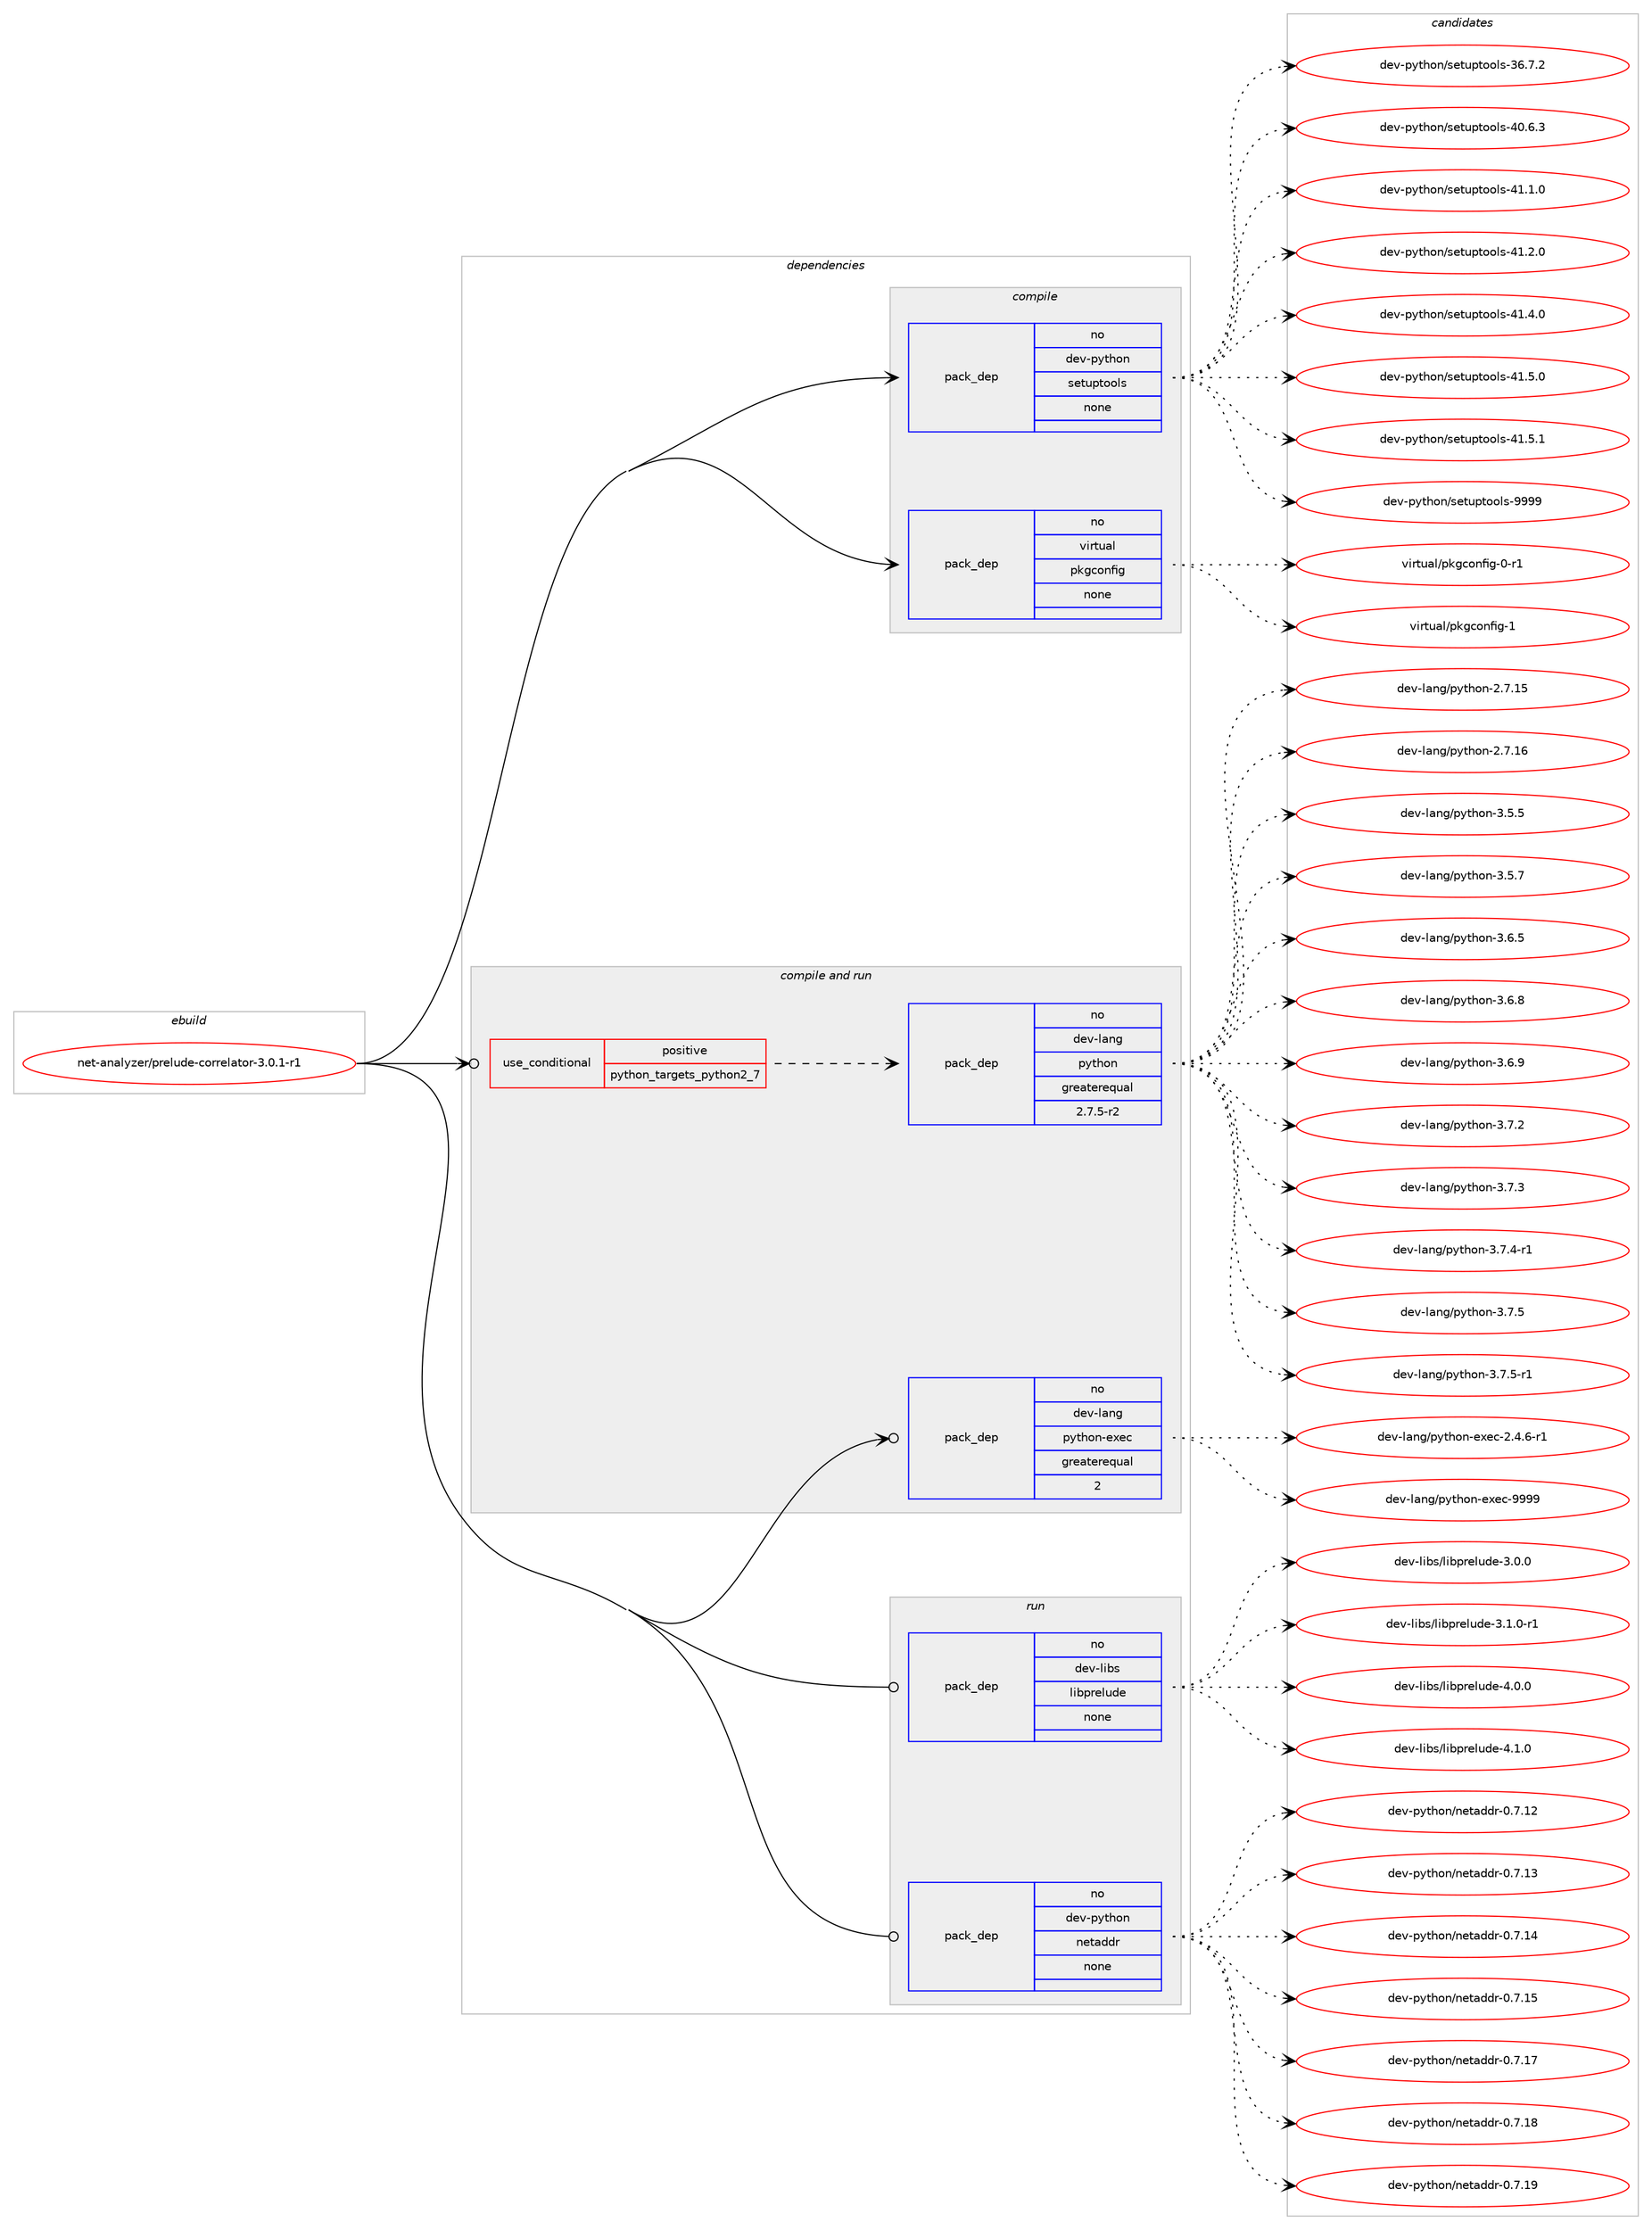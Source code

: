 digraph prolog {

# *************
# Graph options
# *************

newrank=true;
concentrate=true;
compound=true;
graph [rankdir=LR,fontname=Helvetica,fontsize=10,ranksep=1.5];#, ranksep=2.5, nodesep=0.2];
edge  [arrowhead=vee];
node  [fontname=Helvetica,fontsize=10];

# **********
# The ebuild
# **********

subgraph cluster_leftcol {
color=gray;
rank=same;
label=<<i>ebuild</i>>;
id [label="net-analyzer/prelude-correlator-3.0.1-r1", color=red, width=4, href="../net-analyzer/prelude-correlator-3.0.1-r1.svg"];
}

# ****************
# The dependencies
# ****************

subgraph cluster_midcol {
color=gray;
label=<<i>dependencies</i>>;
subgraph cluster_compile {
fillcolor="#eeeeee";
style=filled;
label=<<i>compile</i>>;
subgraph pack602776 {
dependency815420 [label=<<TABLE BORDER="0" CELLBORDER="1" CELLSPACING="0" CELLPADDING="4" WIDTH="220"><TR><TD ROWSPAN="6" CELLPADDING="30">pack_dep</TD></TR><TR><TD WIDTH="110">no</TD></TR><TR><TD>dev-python</TD></TR><TR><TD>setuptools</TD></TR><TR><TD>none</TD></TR><TR><TD></TD></TR></TABLE>>, shape=none, color=blue];
}
id:e -> dependency815420:w [weight=20,style="solid",arrowhead="vee"];
subgraph pack602777 {
dependency815421 [label=<<TABLE BORDER="0" CELLBORDER="1" CELLSPACING="0" CELLPADDING="4" WIDTH="220"><TR><TD ROWSPAN="6" CELLPADDING="30">pack_dep</TD></TR><TR><TD WIDTH="110">no</TD></TR><TR><TD>virtual</TD></TR><TR><TD>pkgconfig</TD></TR><TR><TD>none</TD></TR><TR><TD></TD></TR></TABLE>>, shape=none, color=blue];
}
id:e -> dependency815421:w [weight=20,style="solid",arrowhead="vee"];
}
subgraph cluster_compileandrun {
fillcolor="#eeeeee";
style=filled;
label=<<i>compile and run</i>>;
subgraph cond198398 {
dependency815422 [label=<<TABLE BORDER="0" CELLBORDER="1" CELLSPACING="0" CELLPADDING="4"><TR><TD ROWSPAN="3" CELLPADDING="10">use_conditional</TD></TR><TR><TD>positive</TD></TR><TR><TD>python_targets_python2_7</TD></TR></TABLE>>, shape=none, color=red];
subgraph pack602778 {
dependency815423 [label=<<TABLE BORDER="0" CELLBORDER="1" CELLSPACING="0" CELLPADDING="4" WIDTH="220"><TR><TD ROWSPAN="6" CELLPADDING="30">pack_dep</TD></TR><TR><TD WIDTH="110">no</TD></TR><TR><TD>dev-lang</TD></TR><TR><TD>python</TD></TR><TR><TD>greaterequal</TD></TR><TR><TD>2.7.5-r2</TD></TR></TABLE>>, shape=none, color=blue];
}
dependency815422:e -> dependency815423:w [weight=20,style="dashed",arrowhead="vee"];
}
id:e -> dependency815422:w [weight=20,style="solid",arrowhead="odotvee"];
subgraph pack602779 {
dependency815424 [label=<<TABLE BORDER="0" CELLBORDER="1" CELLSPACING="0" CELLPADDING="4" WIDTH="220"><TR><TD ROWSPAN="6" CELLPADDING="30">pack_dep</TD></TR><TR><TD WIDTH="110">no</TD></TR><TR><TD>dev-lang</TD></TR><TR><TD>python-exec</TD></TR><TR><TD>greaterequal</TD></TR><TR><TD>2</TD></TR></TABLE>>, shape=none, color=blue];
}
id:e -> dependency815424:w [weight=20,style="solid",arrowhead="odotvee"];
}
subgraph cluster_run {
fillcolor="#eeeeee";
style=filled;
label=<<i>run</i>>;
subgraph pack602780 {
dependency815425 [label=<<TABLE BORDER="0" CELLBORDER="1" CELLSPACING="0" CELLPADDING="4" WIDTH="220"><TR><TD ROWSPAN="6" CELLPADDING="30">pack_dep</TD></TR><TR><TD WIDTH="110">no</TD></TR><TR><TD>dev-libs</TD></TR><TR><TD>libprelude</TD></TR><TR><TD>none</TD></TR><TR><TD></TD></TR></TABLE>>, shape=none, color=blue];
}
id:e -> dependency815425:w [weight=20,style="solid",arrowhead="odot"];
subgraph pack602781 {
dependency815426 [label=<<TABLE BORDER="0" CELLBORDER="1" CELLSPACING="0" CELLPADDING="4" WIDTH="220"><TR><TD ROWSPAN="6" CELLPADDING="30">pack_dep</TD></TR><TR><TD WIDTH="110">no</TD></TR><TR><TD>dev-python</TD></TR><TR><TD>netaddr</TD></TR><TR><TD>none</TD></TR><TR><TD></TD></TR></TABLE>>, shape=none, color=blue];
}
id:e -> dependency815426:w [weight=20,style="solid",arrowhead="odot"];
}
}

# **************
# The candidates
# **************

subgraph cluster_choices {
rank=same;
color=gray;
label=<<i>candidates</i>>;

subgraph choice602776 {
color=black;
nodesep=1;
choice100101118451121211161041111104711510111611711211611111110811545515446554650 [label="dev-python/setuptools-36.7.2", color=red, width=4,href="../dev-python/setuptools-36.7.2.svg"];
choice100101118451121211161041111104711510111611711211611111110811545524846544651 [label="dev-python/setuptools-40.6.3", color=red, width=4,href="../dev-python/setuptools-40.6.3.svg"];
choice100101118451121211161041111104711510111611711211611111110811545524946494648 [label="dev-python/setuptools-41.1.0", color=red, width=4,href="../dev-python/setuptools-41.1.0.svg"];
choice100101118451121211161041111104711510111611711211611111110811545524946504648 [label="dev-python/setuptools-41.2.0", color=red, width=4,href="../dev-python/setuptools-41.2.0.svg"];
choice100101118451121211161041111104711510111611711211611111110811545524946524648 [label="dev-python/setuptools-41.4.0", color=red, width=4,href="../dev-python/setuptools-41.4.0.svg"];
choice100101118451121211161041111104711510111611711211611111110811545524946534648 [label="dev-python/setuptools-41.5.0", color=red, width=4,href="../dev-python/setuptools-41.5.0.svg"];
choice100101118451121211161041111104711510111611711211611111110811545524946534649 [label="dev-python/setuptools-41.5.1", color=red, width=4,href="../dev-python/setuptools-41.5.1.svg"];
choice10010111845112121116104111110471151011161171121161111111081154557575757 [label="dev-python/setuptools-9999", color=red, width=4,href="../dev-python/setuptools-9999.svg"];
dependency815420:e -> choice100101118451121211161041111104711510111611711211611111110811545515446554650:w [style=dotted,weight="100"];
dependency815420:e -> choice100101118451121211161041111104711510111611711211611111110811545524846544651:w [style=dotted,weight="100"];
dependency815420:e -> choice100101118451121211161041111104711510111611711211611111110811545524946494648:w [style=dotted,weight="100"];
dependency815420:e -> choice100101118451121211161041111104711510111611711211611111110811545524946504648:w [style=dotted,weight="100"];
dependency815420:e -> choice100101118451121211161041111104711510111611711211611111110811545524946524648:w [style=dotted,weight="100"];
dependency815420:e -> choice100101118451121211161041111104711510111611711211611111110811545524946534648:w [style=dotted,weight="100"];
dependency815420:e -> choice100101118451121211161041111104711510111611711211611111110811545524946534649:w [style=dotted,weight="100"];
dependency815420:e -> choice10010111845112121116104111110471151011161171121161111111081154557575757:w [style=dotted,weight="100"];
}
subgraph choice602777 {
color=black;
nodesep=1;
choice11810511411611797108471121071039911111010210510345484511449 [label="virtual/pkgconfig-0-r1", color=red, width=4,href="../virtual/pkgconfig-0-r1.svg"];
choice1181051141161179710847112107103991111101021051034549 [label="virtual/pkgconfig-1", color=red, width=4,href="../virtual/pkgconfig-1.svg"];
dependency815421:e -> choice11810511411611797108471121071039911111010210510345484511449:w [style=dotted,weight="100"];
dependency815421:e -> choice1181051141161179710847112107103991111101021051034549:w [style=dotted,weight="100"];
}
subgraph choice602778 {
color=black;
nodesep=1;
choice10010111845108971101034711212111610411111045504655464953 [label="dev-lang/python-2.7.15", color=red, width=4,href="../dev-lang/python-2.7.15.svg"];
choice10010111845108971101034711212111610411111045504655464954 [label="dev-lang/python-2.7.16", color=red, width=4,href="../dev-lang/python-2.7.16.svg"];
choice100101118451089711010347112121116104111110455146534653 [label="dev-lang/python-3.5.5", color=red, width=4,href="../dev-lang/python-3.5.5.svg"];
choice100101118451089711010347112121116104111110455146534655 [label="dev-lang/python-3.5.7", color=red, width=4,href="../dev-lang/python-3.5.7.svg"];
choice100101118451089711010347112121116104111110455146544653 [label="dev-lang/python-3.6.5", color=red, width=4,href="../dev-lang/python-3.6.5.svg"];
choice100101118451089711010347112121116104111110455146544656 [label="dev-lang/python-3.6.8", color=red, width=4,href="../dev-lang/python-3.6.8.svg"];
choice100101118451089711010347112121116104111110455146544657 [label="dev-lang/python-3.6.9", color=red, width=4,href="../dev-lang/python-3.6.9.svg"];
choice100101118451089711010347112121116104111110455146554650 [label="dev-lang/python-3.7.2", color=red, width=4,href="../dev-lang/python-3.7.2.svg"];
choice100101118451089711010347112121116104111110455146554651 [label="dev-lang/python-3.7.3", color=red, width=4,href="../dev-lang/python-3.7.3.svg"];
choice1001011184510897110103471121211161041111104551465546524511449 [label="dev-lang/python-3.7.4-r1", color=red, width=4,href="../dev-lang/python-3.7.4-r1.svg"];
choice100101118451089711010347112121116104111110455146554653 [label="dev-lang/python-3.7.5", color=red, width=4,href="../dev-lang/python-3.7.5.svg"];
choice1001011184510897110103471121211161041111104551465546534511449 [label="dev-lang/python-3.7.5-r1", color=red, width=4,href="../dev-lang/python-3.7.5-r1.svg"];
dependency815423:e -> choice10010111845108971101034711212111610411111045504655464953:w [style=dotted,weight="100"];
dependency815423:e -> choice10010111845108971101034711212111610411111045504655464954:w [style=dotted,weight="100"];
dependency815423:e -> choice100101118451089711010347112121116104111110455146534653:w [style=dotted,weight="100"];
dependency815423:e -> choice100101118451089711010347112121116104111110455146534655:w [style=dotted,weight="100"];
dependency815423:e -> choice100101118451089711010347112121116104111110455146544653:w [style=dotted,weight="100"];
dependency815423:e -> choice100101118451089711010347112121116104111110455146544656:w [style=dotted,weight="100"];
dependency815423:e -> choice100101118451089711010347112121116104111110455146544657:w [style=dotted,weight="100"];
dependency815423:e -> choice100101118451089711010347112121116104111110455146554650:w [style=dotted,weight="100"];
dependency815423:e -> choice100101118451089711010347112121116104111110455146554651:w [style=dotted,weight="100"];
dependency815423:e -> choice1001011184510897110103471121211161041111104551465546524511449:w [style=dotted,weight="100"];
dependency815423:e -> choice100101118451089711010347112121116104111110455146554653:w [style=dotted,weight="100"];
dependency815423:e -> choice1001011184510897110103471121211161041111104551465546534511449:w [style=dotted,weight="100"];
}
subgraph choice602779 {
color=black;
nodesep=1;
choice10010111845108971101034711212111610411111045101120101994550465246544511449 [label="dev-lang/python-exec-2.4.6-r1", color=red, width=4,href="../dev-lang/python-exec-2.4.6-r1.svg"];
choice10010111845108971101034711212111610411111045101120101994557575757 [label="dev-lang/python-exec-9999", color=red, width=4,href="../dev-lang/python-exec-9999.svg"];
dependency815424:e -> choice10010111845108971101034711212111610411111045101120101994550465246544511449:w [style=dotted,weight="100"];
dependency815424:e -> choice10010111845108971101034711212111610411111045101120101994557575757:w [style=dotted,weight="100"];
}
subgraph choice602780 {
color=black;
nodesep=1;
choice10010111845108105981154710810598112114101108117100101455146484648 [label="dev-libs/libprelude-3.0.0", color=red, width=4,href="../dev-libs/libprelude-3.0.0.svg"];
choice100101118451081059811547108105981121141011081171001014551464946484511449 [label="dev-libs/libprelude-3.1.0-r1", color=red, width=4,href="../dev-libs/libprelude-3.1.0-r1.svg"];
choice10010111845108105981154710810598112114101108117100101455246484648 [label="dev-libs/libprelude-4.0.0", color=red, width=4,href="../dev-libs/libprelude-4.0.0.svg"];
choice10010111845108105981154710810598112114101108117100101455246494648 [label="dev-libs/libprelude-4.1.0", color=red, width=4,href="../dev-libs/libprelude-4.1.0.svg"];
dependency815425:e -> choice10010111845108105981154710810598112114101108117100101455146484648:w [style=dotted,weight="100"];
dependency815425:e -> choice100101118451081059811547108105981121141011081171001014551464946484511449:w [style=dotted,weight="100"];
dependency815425:e -> choice10010111845108105981154710810598112114101108117100101455246484648:w [style=dotted,weight="100"];
dependency815425:e -> choice10010111845108105981154710810598112114101108117100101455246494648:w [style=dotted,weight="100"];
}
subgraph choice602781 {
color=black;
nodesep=1;
choice10010111845112121116104111110471101011169710010011445484655464950 [label="dev-python/netaddr-0.7.12", color=red, width=4,href="../dev-python/netaddr-0.7.12.svg"];
choice10010111845112121116104111110471101011169710010011445484655464951 [label="dev-python/netaddr-0.7.13", color=red, width=4,href="../dev-python/netaddr-0.7.13.svg"];
choice10010111845112121116104111110471101011169710010011445484655464952 [label="dev-python/netaddr-0.7.14", color=red, width=4,href="../dev-python/netaddr-0.7.14.svg"];
choice10010111845112121116104111110471101011169710010011445484655464953 [label="dev-python/netaddr-0.7.15", color=red, width=4,href="../dev-python/netaddr-0.7.15.svg"];
choice10010111845112121116104111110471101011169710010011445484655464955 [label="dev-python/netaddr-0.7.17", color=red, width=4,href="../dev-python/netaddr-0.7.17.svg"];
choice10010111845112121116104111110471101011169710010011445484655464956 [label="dev-python/netaddr-0.7.18", color=red, width=4,href="../dev-python/netaddr-0.7.18.svg"];
choice10010111845112121116104111110471101011169710010011445484655464957 [label="dev-python/netaddr-0.7.19", color=red, width=4,href="../dev-python/netaddr-0.7.19.svg"];
dependency815426:e -> choice10010111845112121116104111110471101011169710010011445484655464950:w [style=dotted,weight="100"];
dependency815426:e -> choice10010111845112121116104111110471101011169710010011445484655464951:w [style=dotted,weight="100"];
dependency815426:e -> choice10010111845112121116104111110471101011169710010011445484655464952:w [style=dotted,weight="100"];
dependency815426:e -> choice10010111845112121116104111110471101011169710010011445484655464953:w [style=dotted,weight="100"];
dependency815426:e -> choice10010111845112121116104111110471101011169710010011445484655464955:w [style=dotted,weight="100"];
dependency815426:e -> choice10010111845112121116104111110471101011169710010011445484655464956:w [style=dotted,weight="100"];
dependency815426:e -> choice10010111845112121116104111110471101011169710010011445484655464957:w [style=dotted,weight="100"];
}
}

}
